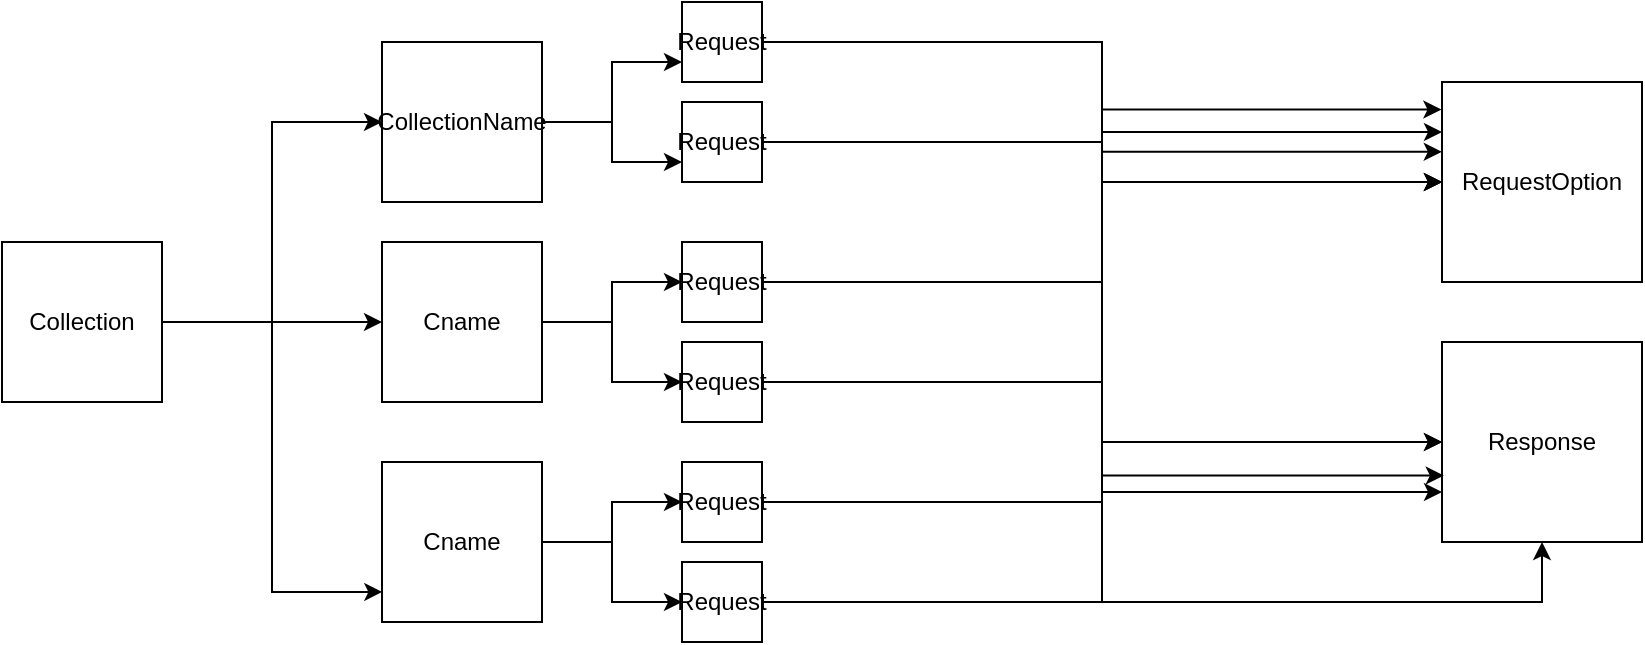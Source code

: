 <mxfile version="14.8.2" type="github">
  <diagram id="qN0ZGy-UL52zFGtHsMyt" name="Page-1">
    <mxGraphModel dx="3001" dy="806" grid="1" gridSize="10" guides="1" tooltips="1" connect="1" arrows="1" fold="1" page="1" pageScale="1" pageWidth="850" pageHeight="1100" math="0" shadow="0">
      <root>
        <mxCell id="0" />
        <mxCell id="1" parent="0" />
        <mxCell id="lGNNBb9Z77mbMNhRzt5x-9" style="edgeStyle=orthogonalEdgeStyle;rounded=0;orthogonalLoop=1;jettySize=auto;html=1;entryX=0;entryY=0.5;entryDx=0;entryDy=0;" edge="1" parent="1" source="lGNNBb9Z77mbMNhRzt5x-1" target="lGNNBb9Z77mbMNhRzt5x-7">
          <mxGeometry relative="1" as="geometry" />
        </mxCell>
        <mxCell id="lGNNBb9Z77mbMNhRzt5x-10" style="edgeStyle=orthogonalEdgeStyle;rounded=0;orthogonalLoop=1;jettySize=auto;html=1;" edge="1" parent="1" source="lGNNBb9Z77mbMNhRzt5x-1" target="lGNNBb9Z77mbMNhRzt5x-6">
          <mxGeometry relative="1" as="geometry" />
        </mxCell>
        <mxCell id="lGNNBb9Z77mbMNhRzt5x-11" style="edgeStyle=orthogonalEdgeStyle;rounded=0;orthogonalLoop=1;jettySize=auto;html=1;entryX=0.002;entryY=0.812;entryDx=0;entryDy=0;entryPerimeter=0;" edge="1" parent="1" source="lGNNBb9Z77mbMNhRzt5x-1" target="lGNNBb9Z77mbMNhRzt5x-5">
          <mxGeometry relative="1" as="geometry" />
        </mxCell>
        <mxCell id="lGNNBb9Z77mbMNhRzt5x-1" value="Collection" style="whiteSpace=wrap;html=1;aspect=fixed;" vertex="1" parent="1">
          <mxGeometry x="-940" y="150" width="80" height="80" as="geometry" />
        </mxCell>
        <mxCell id="lGNNBb9Z77mbMNhRzt5x-32" style="edgeStyle=orthogonalEdgeStyle;rounded=0;orthogonalLoop=1;jettySize=auto;html=1;entryX=0;entryY=0.5;entryDx=0;entryDy=0;" edge="1" parent="1" source="lGNNBb9Z77mbMNhRzt5x-2" target="lGNNBb9Z77mbMNhRzt5x-4">
          <mxGeometry relative="1" as="geometry" />
        </mxCell>
        <mxCell id="lGNNBb9Z77mbMNhRzt5x-2" value="Request" style="whiteSpace=wrap;html=1;aspect=fixed;" vertex="1" parent="1">
          <mxGeometry x="-600" y="150" width="40" height="40" as="geometry" />
        </mxCell>
        <mxCell id="lGNNBb9Z77mbMNhRzt5x-3" value="RequestOption" style="whiteSpace=wrap;html=1;aspect=fixed;" vertex="1" parent="1">
          <mxGeometry x="-220" y="70" width="100" height="100" as="geometry" />
        </mxCell>
        <mxCell id="lGNNBb9Z77mbMNhRzt5x-4" value="Response" style="whiteSpace=wrap;html=1;aspect=fixed;" vertex="1" parent="1">
          <mxGeometry x="-220" y="200" width="100" height="100" as="geometry" />
        </mxCell>
        <mxCell id="lGNNBb9Z77mbMNhRzt5x-25" style="edgeStyle=orthogonalEdgeStyle;rounded=0;orthogonalLoop=1;jettySize=auto;html=1;" edge="1" parent="1" source="lGNNBb9Z77mbMNhRzt5x-5" target="lGNNBb9Z77mbMNhRzt5x-23">
          <mxGeometry relative="1" as="geometry" />
        </mxCell>
        <mxCell id="lGNNBb9Z77mbMNhRzt5x-26" style="edgeStyle=orthogonalEdgeStyle;rounded=0;orthogonalLoop=1;jettySize=auto;html=1;" edge="1" parent="1" source="lGNNBb9Z77mbMNhRzt5x-5" target="lGNNBb9Z77mbMNhRzt5x-24">
          <mxGeometry relative="1" as="geometry" />
        </mxCell>
        <mxCell id="lGNNBb9Z77mbMNhRzt5x-5" value="Cname" style="whiteSpace=wrap;html=1;aspect=fixed;" vertex="1" parent="1">
          <mxGeometry x="-750" y="260" width="80" height="80" as="geometry" />
        </mxCell>
        <mxCell id="lGNNBb9Z77mbMNhRzt5x-12" style="edgeStyle=orthogonalEdgeStyle;rounded=0;orthogonalLoop=1;jettySize=auto;html=1;entryX=0;entryY=0.5;entryDx=0;entryDy=0;" edge="1" parent="1" source="lGNNBb9Z77mbMNhRzt5x-6" target="lGNNBb9Z77mbMNhRzt5x-2">
          <mxGeometry relative="1" as="geometry" />
        </mxCell>
        <mxCell id="lGNNBb9Z77mbMNhRzt5x-20" style="edgeStyle=orthogonalEdgeStyle;rounded=0;orthogonalLoop=1;jettySize=auto;html=1;entryX=0;entryY=0.5;entryDx=0;entryDy=0;" edge="1" parent="1" source="lGNNBb9Z77mbMNhRzt5x-6" target="lGNNBb9Z77mbMNhRzt5x-15">
          <mxGeometry relative="1" as="geometry" />
        </mxCell>
        <mxCell id="lGNNBb9Z77mbMNhRzt5x-6" value="Cname" style="whiteSpace=wrap;html=1;aspect=fixed;" vertex="1" parent="1">
          <mxGeometry x="-750" y="150" width="80" height="80" as="geometry" />
        </mxCell>
        <mxCell id="lGNNBb9Z77mbMNhRzt5x-21" style="edgeStyle=orthogonalEdgeStyle;rounded=0;orthogonalLoop=1;jettySize=auto;html=1;entryX=0;entryY=0.75;entryDx=0;entryDy=0;" edge="1" parent="1" source="lGNNBb9Z77mbMNhRzt5x-7" target="lGNNBb9Z77mbMNhRzt5x-18">
          <mxGeometry relative="1" as="geometry" />
        </mxCell>
        <mxCell id="lGNNBb9Z77mbMNhRzt5x-22" style="edgeStyle=orthogonalEdgeStyle;rounded=0;orthogonalLoop=1;jettySize=auto;html=1;entryX=0;entryY=0.75;entryDx=0;entryDy=0;" edge="1" parent="1" source="lGNNBb9Z77mbMNhRzt5x-7" target="lGNNBb9Z77mbMNhRzt5x-19">
          <mxGeometry relative="1" as="geometry" />
        </mxCell>
        <mxCell id="lGNNBb9Z77mbMNhRzt5x-7" value="CollectionName" style="whiteSpace=wrap;html=1;aspect=fixed;" vertex="1" parent="1">
          <mxGeometry x="-750" y="50" width="80" height="80" as="geometry" />
        </mxCell>
        <mxCell id="lGNNBb9Z77mbMNhRzt5x-33" style="edgeStyle=orthogonalEdgeStyle;rounded=0;orthogonalLoop=1;jettySize=auto;html=1;entryX=0;entryY=0.5;entryDx=0;entryDy=0;" edge="1" parent="1" source="lGNNBb9Z77mbMNhRzt5x-15" target="lGNNBb9Z77mbMNhRzt5x-3">
          <mxGeometry relative="1" as="geometry" />
        </mxCell>
        <mxCell id="lGNNBb9Z77mbMNhRzt5x-34" style="edgeStyle=orthogonalEdgeStyle;rounded=0;orthogonalLoop=1;jettySize=auto;html=1;entryX=0;entryY=0.25;entryDx=0;entryDy=0;" edge="1" parent="1" source="lGNNBb9Z77mbMNhRzt5x-15" target="lGNNBb9Z77mbMNhRzt5x-3">
          <mxGeometry relative="1" as="geometry" />
        </mxCell>
        <mxCell id="lGNNBb9Z77mbMNhRzt5x-15" value="Request" style="whiteSpace=wrap;html=1;aspect=fixed;" vertex="1" parent="1">
          <mxGeometry x="-600" y="200" width="40" height="40" as="geometry" />
        </mxCell>
        <mxCell id="lGNNBb9Z77mbMNhRzt5x-27" style="edgeStyle=orthogonalEdgeStyle;rounded=0;orthogonalLoop=1;jettySize=auto;html=1;" edge="1" parent="1" source="lGNNBb9Z77mbMNhRzt5x-18" target="lGNNBb9Z77mbMNhRzt5x-3">
          <mxGeometry relative="1" as="geometry" />
        </mxCell>
        <mxCell id="lGNNBb9Z77mbMNhRzt5x-30" style="edgeStyle=orthogonalEdgeStyle;rounded=0;orthogonalLoop=1;jettySize=auto;html=1;entryX=0.009;entryY=0.668;entryDx=0;entryDy=0;entryPerimeter=0;" edge="1" parent="1" source="lGNNBb9Z77mbMNhRzt5x-18" target="lGNNBb9Z77mbMNhRzt5x-4">
          <mxGeometry relative="1" as="geometry" />
        </mxCell>
        <mxCell id="lGNNBb9Z77mbMNhRzt5x-18" value="Request" style="whiteSpace=wrap;html=1;aspect=fixed;" vertex="1" parent="1">
          <mxGeometry x="-600" y="30" width="40" height="40" as="geometry" />
        </mxCell>
        <mxCell id="lGNNBb9Z77mbMNhRzt5x-28" style="edgeStyle=orthogonalEdgeStyle;rounded=0;orthogonalLoop=1;jettySize=auto;html=1;" edge="1" parent="1" source="lGNNBb9Z77mbMNhRzt5x-19" target="lGNNBb9Z77mbMNhRzt5x-3">
          <mxGeometry relative="1" as="geometry" />
        </mxCell>
        <mxCell id="lGNNBb9Z77mbMNhRzt5x-31" style="edgeStyle=orthogonalEdgeStyle;rounded=0;orthogonalLoop=1;jettySize=auto;html=1;entryX=0;entryY=0.75;entryDx=0;entryDy=0;" edge="1" parent="1" source="lGNNBb9Z77mbMNhRzt5x-19" target="lGNNBb9Z77mbMNhRzt5x-4">
          <mxGeometry relative="1" as="geometry" />
        </mxCell>
        <mxCell id="lGNNBb9Z77mbMNhRzt5x-19" value="Request" style="whiteSpace=wrap;html=1;aspect=fixed;" vertex="1" parent="1">
          <mxGeometry x="-600" y="80" width="40" height="40" as="geometry" />
        </mxCell>
        <mxCell id="lGNNBb9Z77mbMNhRzt5x-35" style="edgeStyle=orthogonalEdgeStyle;rounded=0;orthogonalLoop=1;jettySize=auto;html=1;" edge="1" parent="1" source="lGNNBb9Z77mbMNhRzt5x-23" target="lGNNBb9Z77mbMNhRzt5x-4">
          <mxGeometry relative="1" as="geometry" />
        </mxCell>
        <mxCell id="lGNNBb9Z77mbMNhRzt5x-37" style="edgeStyle=orthogonalEdgeStyle;rounded=0;orthogonalLoop=1;jettySize=auto;html=1;entryX=-0.001;entryY=0.349;entryDx=0;entryDy=0;entryPerimeter=0;" edge="1" parent="1" source="lGNNBb9Z77mbMNhRzt5x-23" target="lGNNBb9Z77mbMNhRzt5x-3">
          <mxGeometry relative="1" as="geometry" />
        </mxCell>
        <mxCell id="lGNNBb9Z77mbMNhRzt5x-23" value="Request" style="whiteSpace=wrap;html=1;aspect=fixed;" vertex="1" parent="1">
          <mxGeometry x="-600" y="260" width="40" height="40" as="geometry" />
        </mxCell>
        <mxCell id="lGNNBb9Z77mbMNhRzt5x-36" style="edgeStyle=orthogonalEdgeStyle;rounded=0;orthogonalLoop=1;jettySize=auto;html=1;" edge="1" parent="1" source="lGNNBb9Z77mbMNhRzt5x-24" target="lGNNBb9Z77mbMNhRzt5x-4">
          <mxGeometry relative="1" as="geometry" />
        </mxCell>
        <mxCell id="lGNNBb9Z77mbMNhRzt5x-39" style="edgeStyle=orthogonalEdgeStyle;rounded=0;orthogonalLoop=1;jettySize=auto;html=1;entryX=-0.003;entryY=0.138;entryDx=0;entryDy=0;entryPerimeter=0;" edge="1" parent="1" source="lGNNBb9Z77mbMNhRzt5x-24" target="lGNNBb9Z77mbMNhRzt5x-3">
          <mxGeometry relative="1" as="geometry" />
        </mxCell>
        <mxCell id="lGNNBb9Z77mbMNhRzt5x-24" value="Request" style="whiteSpace=wrap;html=1;aspect=fixed;" vertex="1" parent="1">
          <mxGeometry x="-600" y="310" width="40" height="40" as="geometry" />
        </mxCell>
      </root>
    </mxGraphModel>
  </diagram>
</mxfile>
